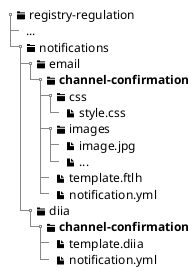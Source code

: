 @startsalt
{
{T
+ <&folder> registry-regulation
++ ...
++ <&folder> notifications
+++ <&folder> email
++++ <&folder> <b>channel-confirmation</b>
+++++ <&folder> css
++++++ <&file> style.css
+++++ <&folder> images
++++++ <&file> image.jpg
++++++ <&file> ...
+++++ <&file> template.ftlh
+++++ <&file> notification.yml
+++ <&folder> diia
++++ <&folder> <b>channel-confirmation</b>
+++++ <&file> template.diia
+++++ <&file> notification.yml
}
}
@endsalt